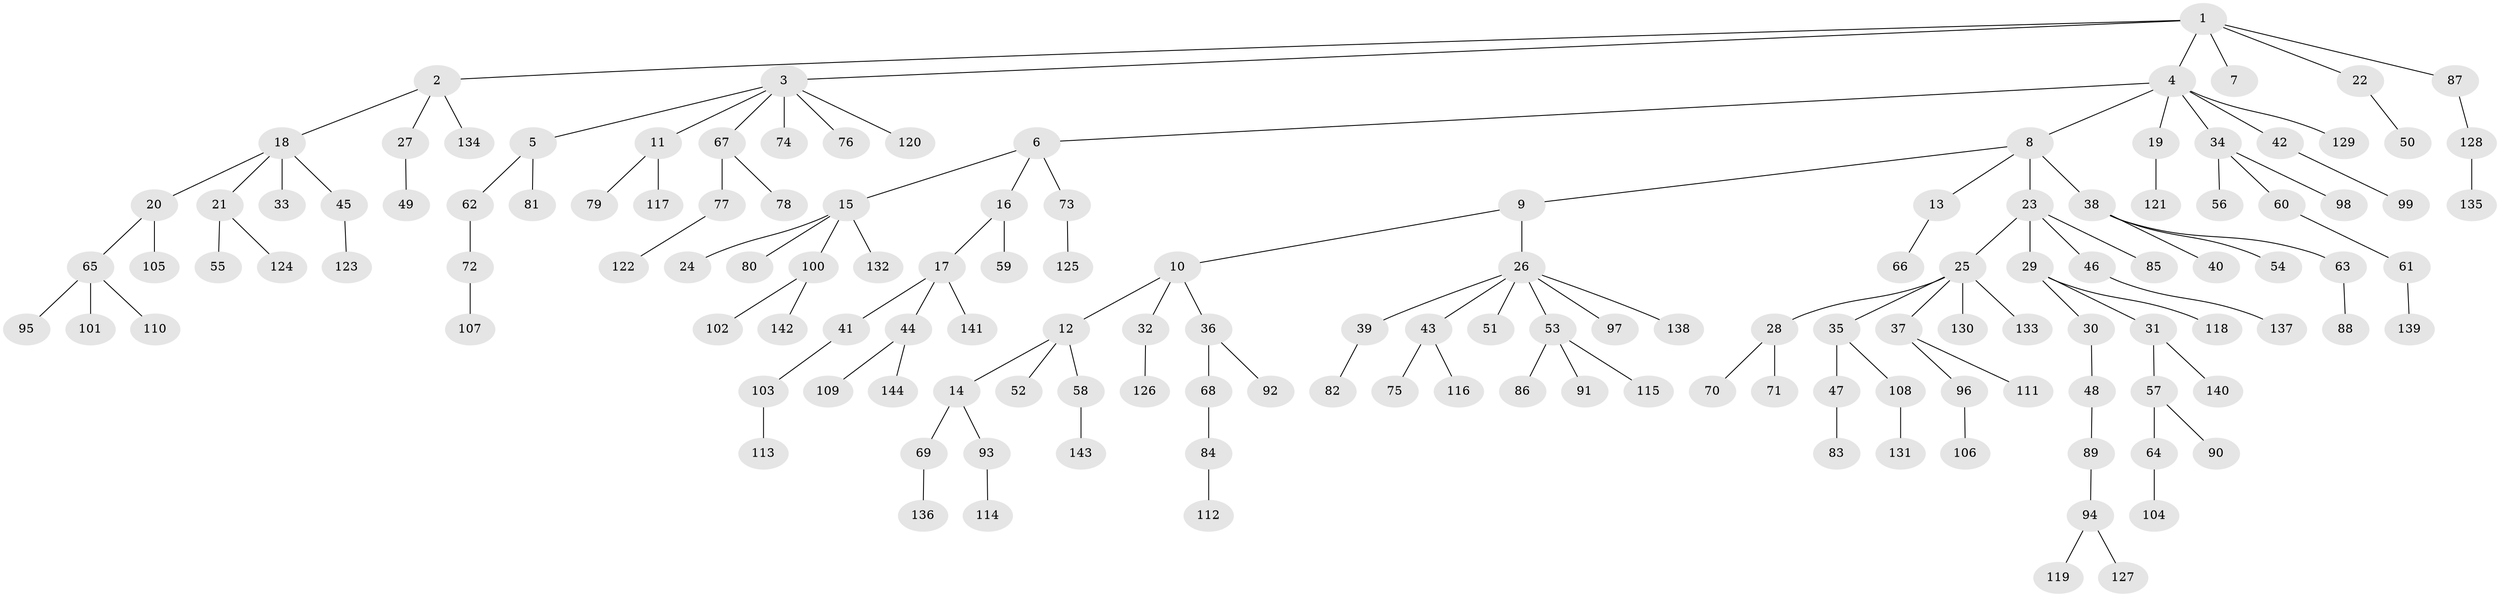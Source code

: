 // Generated by graph-tools (version 1.1) at 2025/26/03/09/25 03:26:29]
// undirected, 144 vertices, 143 edges
graph export_dot {
graph [start="1"]
  node [color=gray90,style=filled];
  1;
  2;
  3;
  4;
  5;
  6;
  7;
  8;
  9;
  10;
  11;
  12;
  13;
  14;
  15;
  16;
  17;
  18;
  19;
  20;
  21;
  22;
  23;
  24;
  25;
  26;
  27;
  28;
  29;
  30;
  31;
  32;
  33;
  34;
  35;
  36;
  37;
  38;
  39;
  40;
  41;
  42;
  43;
  44;
  45;
  46;
  47;
  48;
  49;
  50;
  51;
  52;
  53;
  54;
  55;
  56;
  57;
  58;
  59;
  60;
  61;
  62;
  63;
  64;
  65;
  66;
  67;
  68;
  69;
  70;
  71;
  72;
  73;
  74;
  75;
  76;
  77;
  78;
  79;
  80;
  81;
  82;
  83;
  84;
  85;
  86;
  87;
  88;
  89;
  90;
  91;
  92;
  93;
  94;
  95;
  96;
  97;
  98;
  99;
  100;
  101;
  102;
  103;
  104;
  105;
  106;
  107;
  108;
  109;
  110;
  111;
  112;
  113;
  114;
  115;
  116;
  117;
  118;
  119;
  120;
  121;
  122;
  123;
  124;
  125;
  126;
  127;
  128;
  129;
  130;
  131;
  132;
  133;
  134;
  135;
  136;
  137;
  138;
  139;
  140;
  141;
  142;
  143;
  144;
  1 -- 2;
  1 -- 3;
  1 -- 4;
  1 -- 7;
  1 -- 22;
  1 -- 87;
  2 -- 18;
  2 -- 27;
  2 -- 134;
  3 -- 5;
  3 -- 11;
  3 -- 67;
  3 -- 74;
  3 -- 76;
  3 -- 120;
  4 -- 6;
  4 -- 8;
  4 -- 19;
  4 -- 34;
  4 -- 42;
  4 -- 129;
  5 -- 62;
  5 -- 81;
  6 -- 15;
  6 -- 16;
  6 -- 73;
  8 -- 9;
  8 -- 13;
  8 -- 23;
  8 -- 38;
  9 -- 10;
  9 -- 26;
  10 -- 12;
  10 -- 32;
  10 -- 36;
  11 -- 79;
  11 -- 117;
  12 -- 14;
  12 -- 52;
  12 -- 58;
  13 -- 66;
  14 -- 69;
  14 -- 93;
  15 -- 24;
  15 -- 80;
  15 -- 100;
  15 -- 132;
  16 -- 17;
  16 -- 59;
  17 -- 41;
  17 -- 44;
  17 -- 141;
  18 -- 20;
  18 -- 21;
  18 -- 33;
  18 -- 45;
  19 -- 121;
  20 -- 65;
  20 -- 105;
  21 -- 55;
  21 -- 124;
  22 -- 50;
  23 -- 25;
  23 -- 29;
  23 -- 46;
  23 -- 85;
  25 -- 28;
  25 -- 35;
  25 -- 37;
  25 -- 130;
  25 -- 133;
  26 -- 39;
  26 -- 43;
  26 -- 51;
  26 -- 53;
  26 -- 97;
  26 -- 138;
  27 -- 49;
  28 -- 70;
  28 -- 71;
  29 -- 30;
  29 -- 31;
  29 -- 118;
  30 -- 48;
  31 -- 57;
  31 -- 140;
  32 -- 126;
  34 -- 56;
  34 -- 60;
  34 -- 98;
  35 -- 47;
  35 -- 108;
  36 -- 68;
  36 -- 92;
  37 -- 96;
  37 -- 111;
  38 -- 40;
  38 -- 54;
  38 -- 63;
  39 -- 82;
  41 -- 103;
  42 -- 99;
  43 -- 75;
  43 -- 116;
  44 -- 109;
  44 -- 144;
  45 -- 123;
  46 -- 137;
  47 -- 83;
  48 -- 89;
  53 -- 86;
  53 -- 91;
  53 -- 115;
  57 -- 64;
  57 -- 90;
  58 -- 143;
  60 -- 61;
  61 -- 139;
  62 -- 72;
  63 -- 88;
  64 -- 104;
  65 -- 95;
  65 -- 101;
  65 -- 110;
  67 -- 77;
  67 -- 78;
  68 -- 84;
  69 -- 136;
  72 -- 107;
  73 -- 125;
  77 -- 122;
  84 -- 112;
  87 -- 128;
  89 -- 94;
  93 -- 114;
  94 -- 119;
  94 -- 127;
  96 -- 106;
  100 -- 102;
  100 -- 142;
  103 -- 113;
  108 -- 131;
  128 -- 135;
}
